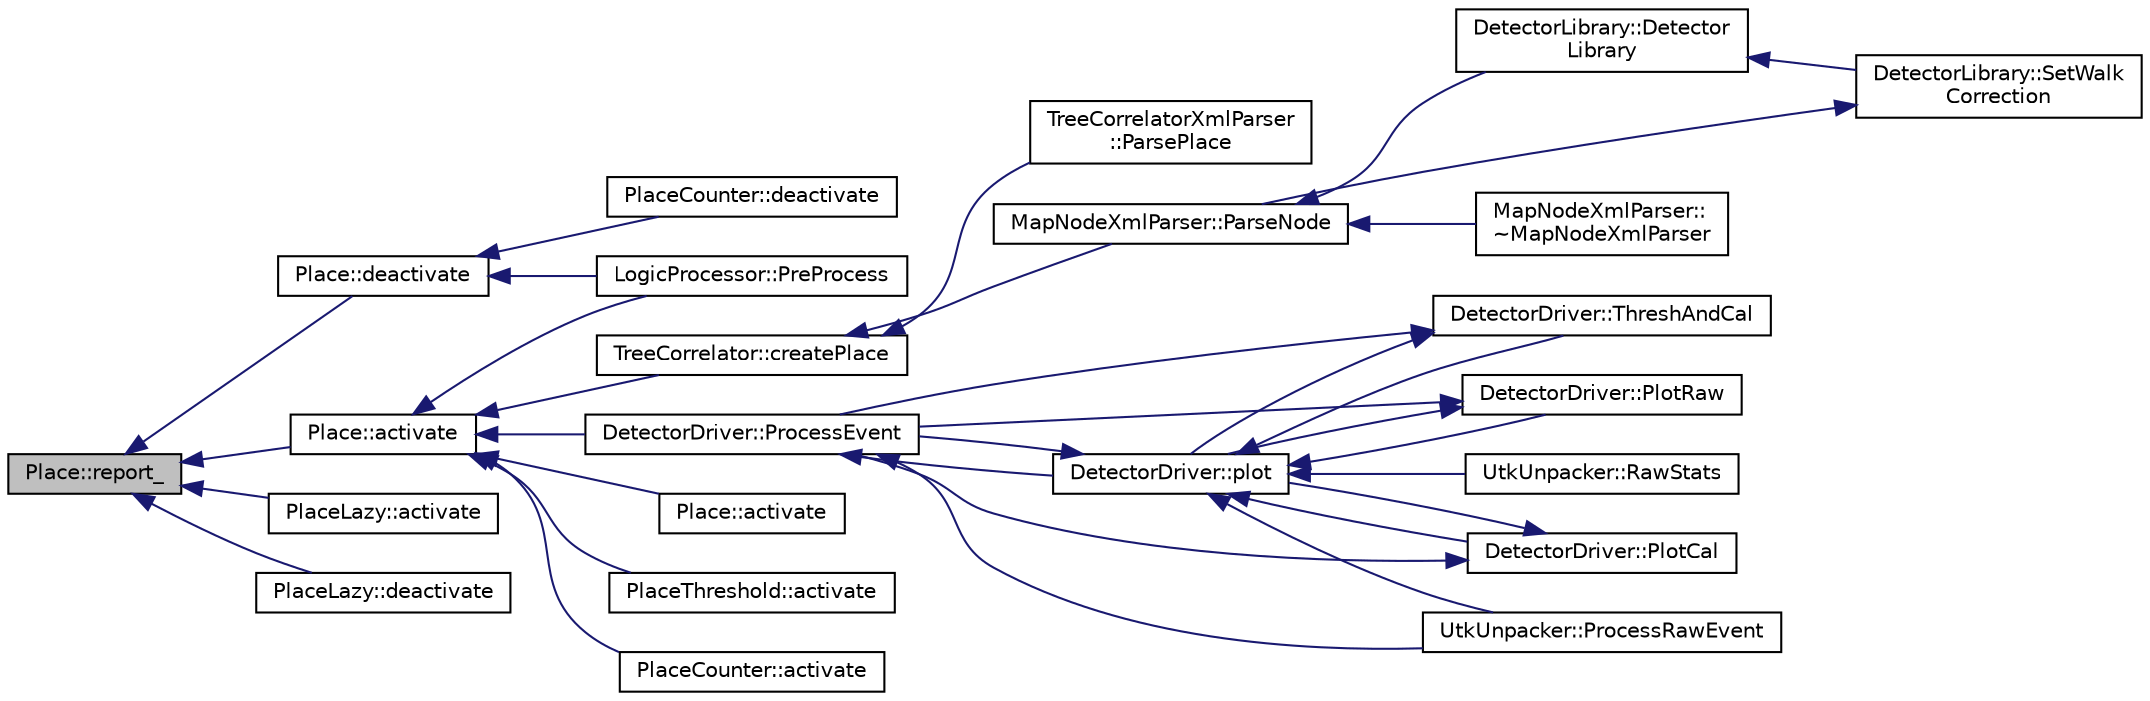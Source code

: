 digraph "Place::report_"
{
  edge [fontname="Helvetica",fontsize="10",labelfontname="Helvetica",labelfontsize="10"];
  node [fontname="Helvetica",fontsize="10",shape=record];
  rankdir="LR";
  Node1 [label="Place::report_",height=0.2,width=0.4,color="black", fillcolor="grey75", style="filled", fontcolor="black"];
  Node1 -> Node2 [dir="back",color="midnightblue",fontsize="10",style="solid",fontname="Helvetica"];
  Node2 [label="Place::activate",height=0.2,width=0.4,color="black", fillcolor="white", style="filled",URL="$dd/d21/class_place.html#a96fef01c13e97a21482ab8672c9b654a"];
  Node2 -> Node3 [dir="back",color="midnightblue",fontsize="10",style="solid",fontname="Helvetica"];
  Node3 [label="DetectorDriver::ProcessEvent",height=0.2,width=0.4,color="black", fillcolor="white", style="filled",URL="$de/d91/class_detector_driver.html#a19c152206c95dfbc2a98ffd1d002165e",tooltip="Control of the event processing. "];
  Node3 -> Node4 [dir="back",color="midnightblue",fontsize="10",style="solid",fontname="Helvetica"];
  Node4 [label="DetectorDriver::plot",height=0.2,width=0.4,color="black", fillcolor="white", style="filled",URL="$de/d91/class_detector_driver.html#a3a556ab94a878e057dea8a081d0df55a",tooltip="Plots into histogram defined by dammId. "];
  Node4 -> Node3 [dir="back",color="midnightblue",fontsize="10",style="solid",fontname="Helvetica"];
  Node4 -> Node5 [dir="back",color="midnightblue",fontsize="10",style="solid",fontname="Helvetica"];
  Node5 [label="DetectorDriver::ThreshAndCal",height=0.2,width=0.4,color="black", fillcolor="white", style="filled",URL="$de/d91/class_detector_driver.html#a2ae4e98c641d49183631eceb40dc19bb",tooltip="Check threshold and calibrate each channel. Check the thresholds and calibrate the energy for each ch..."];
  Node5 -> Node3 [dir="back",color="midnightblue",fontsize="10",style="solid",fontname="Helvetica"];
  Node5 -> Node4 [dir="back",color="midnightblue",fontsize="10",style="solid",fontname="Helvetica"];
  Node4 -> Node6 [dir="back",color="midnightblue",fontsize="10",style="solid",fontname="Helvetica"];
  Node6 [label="DetectorDriver::PlotRaw",height=0.2,width=0.4,color="black", fillcolor="white", style="filled",URL="$de/d91/class_detector_driver.html#a7f2a28ba2a756e034e38630a5e258309"];
  Node6 -> Node3 [dir="back",color="midnightblue",fontsize="10",style="solid",fontname="Helvetica"];
  Node6 -> Node4 [dir="back",color="midnightblue",fontsize="10",style="solid",fontname="Helvetica"];
  Node4 -> Node7 [dir="back",color="midnightblue",fontsize="10",style="solid",fontname="Helvetica"];
  Node7 [label="DetectorDriver::PlotCal",height=0.2,width=0.4,color="black", fillcolor="white", style="filled",URL="$de/d91/class_detector_driver.html#ad966b8fe4330bb0cf117422b9bd08f40"];
  Node7 -> Node3 [dir="back",color="midnightblue",fontsize="10",style="solid",fontname="Helvetica"];
  Node7 -> Node4 [dir="back",color="midnightblue",fontsize="10",style="solid",fontname="Helvetica"];
  Node4 -> Node8 [dir="back",color="midnightblue",fontsize="10",style="solid",fontname="Helvetica"];
  Node8 [label="UtkUnpacker::ProcessRawEvent",height=0.2,width=0.4,color="black", fillcolor="white", style="filled",URL="$d4/d48/class_utk_unpacker.html#a09c96dd753088977aa1f458f7c07d24b",tooltip="Process all events in the event list. "];
  Node4 -> Node9 [dir="back",color="midnightblue",fontsize="10",style="solid",fontname="Helvetica"];
  Node9 [label="UtkUnpacker::RawStats",height=0.2,width=0.4,color="black", fillcolor="white", style="filled",URL="$d4/d48/class_utk_unpacker.html#a61ba5974ee476d5c3ab316b5b6759204",tooltip="Add an event to generic statistics output. "];
  Node3 -> Node8 [dir="back",color="midnightblue",fontsize="10",style="solid",fontname="Helvetica"];
  Node2 -> Node10 [dir="back",color="midnightblue",fontsize="10",style="solid",fontname="Helvetica"];
  Node10 [label="LogicProcessor::PreProcess",height=0.2,width=0.4,color="black", fillcolor="white", style="filled",URL="$da/d2f/class_logic_processor.html#a91ad87eb1649cebfa5a90de4943455ae"];
  Node2 -> Node11 [dir="back",color="midnightblue",fontsize="10",style="solid",fontname="Helvetica"];
  Node11 [label="Place::activate",height=0.2,width=0.4,color="black", fillcolor="white", style="filled",URL="$dd/d21/class_place.html#a7c5031f5de66374d7ceb98efa2c4d6d4"];
  Node2 -> Node12 [dir="back",color="midnightblue",fontsize="10",style="solid",fontname="Helvetica"];
  Node12 [label="PlaceThreshold::activate",height=0.2,width=0.4,color="black", fillcolor="white", style="filled",URL="$d0/dd5/class_place_threshold.html#abb27207609b7326ceb4f8a92bf388787"];
  Node2 -> Node13 [dir="back",color="midnightblue",fontsize="10",style="solid",fontname="Helvetica"];
  Node13 [label="PlaceCounter::activate",height=0.2,width=0.4,color="black", fillcolor="white", style="filled",URL="$d5/dd7/class_place_counter.html#a7a7be609a20cee52eecce0ae58de192f"];
  Node2 -> Node14 [dir="back",color="midnightblue",fontsize="10",style="solid",fontname="Helvetica"];
  Node14 [label="TreeCorrelator::createPlace",height=0.2,width=0.4,color="black", fillcolor="white", style="filled",URL="$d3/d2c/class_tree_correlator.html#ab37566c3af5521659b90f38de3674176"];
  Node14 -> Node15 [dir="back",color="midnightblue",fontsize="10",style="solid",fontname="Helvetica"];
  Node15 [label="MapNodeXmlParser::ParseNode",height=0.2,width=0.4,color="black", fillcolor="white", style="filled",URL="$d1/d1c/class_map_node_xml_parser.html#ab0bb09c0943299b2a793d091efcae1bd"];
  Node15 -> Node16 [dir="back",color="midnightblue",fontsize="10",style="solid",fontname="Helvetica"];
  Node16 [label="DetectorLibrary::Detector\lLibrary",height=0.2,width=0.4,color="black", fillcolor="white", style="filled",URL="$dc/dbe/class_detector_library.html#a139f2413cf7d9890e32d87a0968b0fa2",tooltip="Default Constructor. "];
  Node16 -> Node17 [dir="back",color="midnightblue",fontsize="10",style="solid",fontname="Helvetica"];
  Node17 [label="DetectorLibrary::SetWalk\lCorrection",height=0.2,width=0.4,color="black", fillcolor="white", style="filled",URL="$dc/dbe/class_detector_library.html#a270b2785fce0d3f1b2806c1b6019b7e4"];
  Node17 -> Node15 [dir="back",color="midnightblue",fontsize="10",style="solid",fontname="Helvetica"];
  Node15 -> Node18 [dir="back",color="midnightblue",fontsize="10",style="solid",fontname="Helvetica"];
  Node18 [label="MapNodeXmlParser::\l~MapNodeXmlParser",height=0.2,width=0.4,color="black", fillcolor="white", style="filled",URL="$d1/d1c/class_map_node_xml_parser.html#a45bc6854cdd35a8f9ad82f2c8d2c2b8b",tooltip="Default Destructor. "];
  Node14 -> Node19 [dir="back",color="midnightblue",fontsize="10",style="solid",fontname="Helvetica"];
  Node19 [label="TreeCorrelatorXmlParser\l::ParsePlace",height=0.2,width=0.4,color="black", fillcolor="white", style="filled",URL="$da/dde/class_tree_correlator_xml_parser.html#ad0c994ad89f0c96e5ddc33e893620d79"];
  Node1 -> Node20 [dir="back",color="midnightblue",fontsize="10",style="solid",fontname="Helvetica"];
  Node20 [label="Place::deactivate",height=0.2,width=0.4,color="black", fillcolor="white", style="filled",URL="$dd/d21/class_place.html#a97dd1180376df399f95f8cc39024bb63"];
  Node20 -> Node10 [dir="back",color="midnightblue",fontsize="10",style="solid",fontname="Helvetica"];
  Node20 -> Node21 [dir="back",color="midnightblue",fontsize="10",style="solid",fontname="Helvetica"];
  Node21 [label="PlaceCounter::deactivate",height=0.2,width=0.4,color="black", fillcolor="white", style="filled",URL="$d5/dd7/class_place_counter.html#a663a49ff536d00f574088019a5b12f78"];
  Node1 -> Node22 [dir="back",color="midnightblue",fontsize="10",style="solid",fontname="Helvetica"];
  Node22 [label="PlaceLazy::activate",height=0.2,width=0.4,color="black", fillcolor="white", style="filled",URL="$d7/d48/class_place_lazy.html#ae8ca98a1c3496f3455f1a62faf74acaa"];
  Node1 -> Node23 [dir="back",color="midnightblue",fontsize="10",style="solid",fontname="Helvetica"];
  Node23 [label="PlaceLazy::deactivate",height=0.2,width=0.4,color="black", fillcolor="white", style="filled",URL="$d7/d48/class_place_lazy.html#a74d31887dfff681a3d7dae472071e369"];
}
